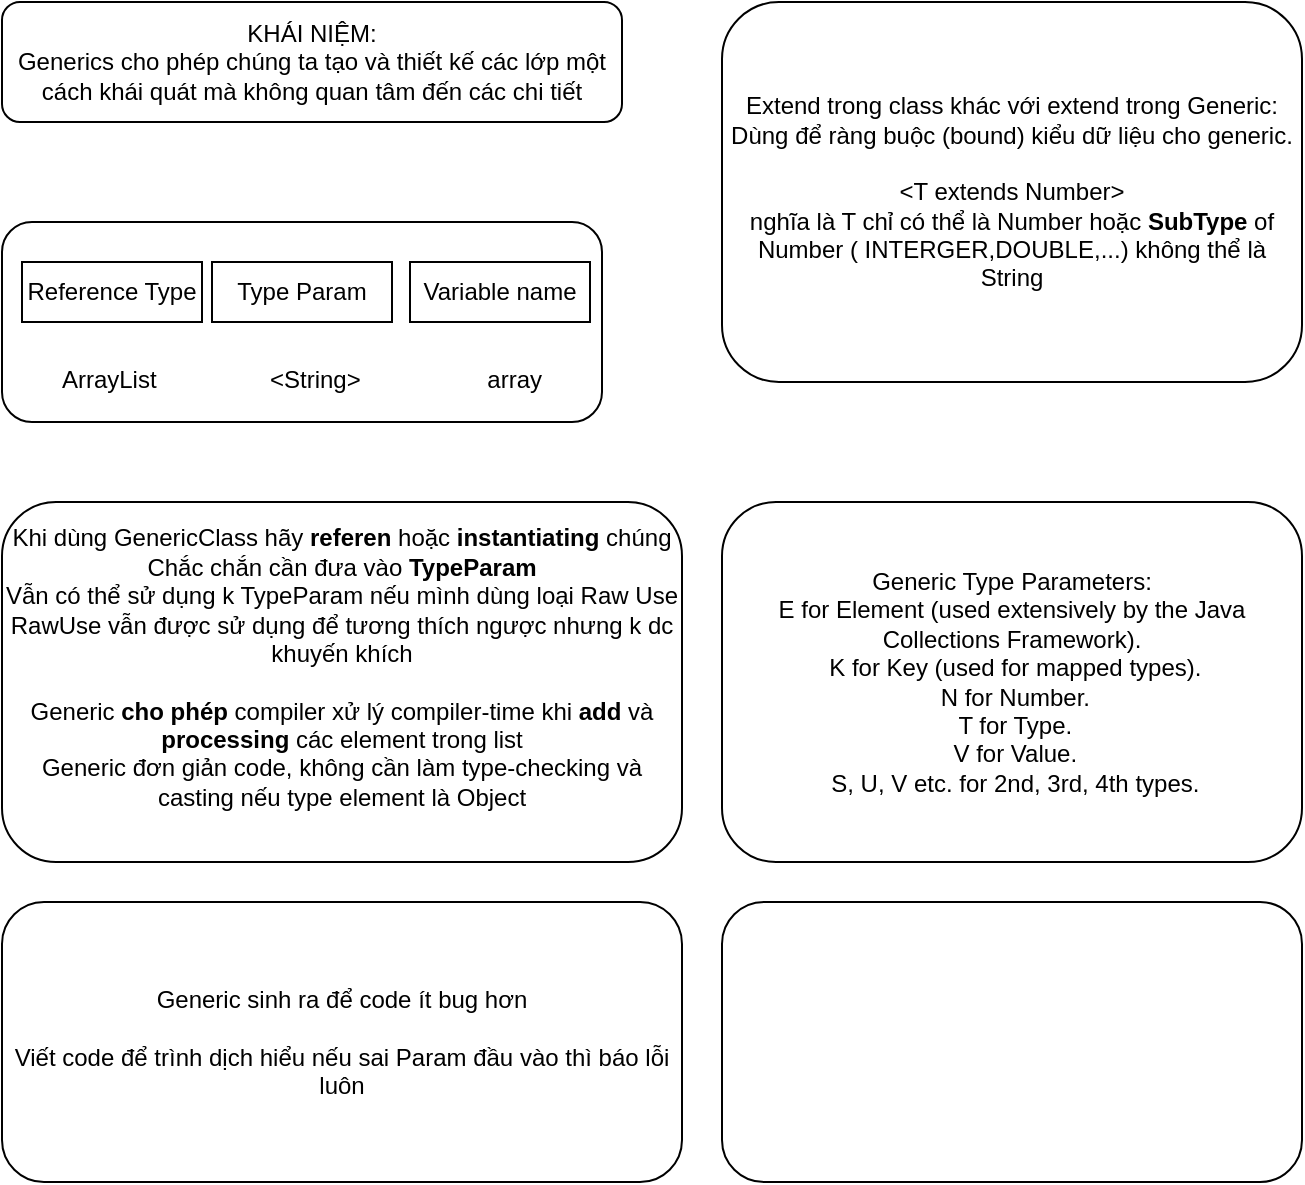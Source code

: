 <mxfile version="26.1.1">
  <diagram name="Trang-1" id="MaiOaVZe3k6xda-8tbNi">
    <mxGraphModel dx="1050" dy="522" grid="1" gridSize="10" guides="1" tooltips="1" connect="1" arrows="1" fold="1" page="1" pageScale="1" pageWidth="827" pageHeight="1169" math="0" shadow="0">
      <root>
        <mxCell id="0" />
        <mxCell id="1" parent="0" />
        <mxCell id="OuauVcWsb8pG3Ekw7b19-1" value="&lt;div&gt;&lt;br&gt;&lt;/div&gt;&lt;div&gt;&lt;br&gt;&lt;/div&gt;&lt;div&gt;&lt;br&gt;&lt;/div&gt;&lt;div&gt;&lt;br&gt;&lt;/div&gt;ArrayList&amp;nbsp; &amp;nbsp; &amp;nbsp; &amp;nbsp; &amp;nbsp; &amp;nbsp; &amp;nbsp; &amp;nbsp; &amp;nbsp;&amp;lt;String&amp;gt;&amp;nbsp; &amp;nbsp; &amp;nbsp; &amp;nbsp; &amp;nbsp; &amp;nbsp; &amp;nbsp; &amp;nbsp; &amp;nbsp; &amp;nbsp;array" style="rounded=1;whiteSpace=wrap;html=1;" parent="1" vertex="1">
          <mxGeometry x="120" y="180" width="300" height="100" as="geometry" />
        </mxCell>
        <mxCell id="OuauVcWsb8pG3Ekw7b19-2" value="KHÁI NIỆM:&lt;div&gt;Generics cho phép chúng ta tạo và thiết kế các lớp một cách khái quát mà không quan tâm đến các chi tiết&lt;/div&gt;" style="rounded=1;whiteSpace=wrap;html=1;" parent="1" vertex="1">
          <mxGeometry x="120" y="70" width="310" height="60" as="geometry" />
        </mxCell>
        <mxCell id="OuauVcWsb8pG3Ekw7b19-3" value="Reference Type" style="rounded=0;whiteSpace=wrap;html=1;" parent="1" vertex="1">
          <mxGeometry x="130" y="200" width="90" height="30" as="geometry" />
        </mxCell>
        <mxCell id="OuauVcWsb8pG3Ekw7b19-4" value="Type Param" style="rounded=0;whiteSpace=wrap;html=1;" parent="1" vertex="1">
          <mxGeometry x="225" y="200" width="90" height="30" as="geometry" />
        </mxCell>
        <mxCell id="OuauVcWsb8pG3Ekw7b19-5" value="Variable name" style="rounded=0;whiteSpace=wrap;html=1;" parent="1" vertex="1">
          <mxGeometry x="324" y="200" width="90" height="30" as="geometry" />
        </mxCell>
        <mxCell id="yvQne2tbyCdjYwG2JzVH-1" value="Khi dùng GenericClass hãy &lt;b&gt;referen &lt;/b&gt;hoặc &lt;b&gt;instantiating &lt;/b&gt;chúng&lt;br&gt;Chắc chắn cần đưa vào &lt;b&gt;TypeParam&lt;/b&gt;&lt;br&gt;Vẫn có thể sử dụng k TypeParam nếu mình dùng loại Raw Use&lt;div&gt;RawUse vẫn được sử dụng để tương thích ngược nhưng k dc khuyến khích&lt;/div&gt;&lt;div&gt;&lt;br&gt;&lt;/div&gt;&lt;div&gt;Generic &lt;b&gt;cho phép&lt;/b&gt; compiler xử lý compiler-time khi &lt;b&gt;add&lt;/b&gt; và &lt;b&gt;processing&lt;/b&gt; các element trong list&lt;/div&gt;&lt;div&gt;Generic đơn giản code, không cần làm type-checking và casting nếu type element là Object&lt;br&gt;&lt;br&gt;&lt;/div&gt;" style="rounded=1;whiteSpace=wrap;html=1;" parent="1" vertex="1">
          <mxGeometry x="120" y="320" width="340" height="180" as="geometry" />
        </mxCell>
        <mxCell id="yvQne2tbyCdjYwG2JzVH-2" value="Extend trong class khác với extend trong Generic:&lt;br&gt;&lt;div&gt;Dùng để ràng buộc (bound) kiểu dữ liệu cho generic.&lt;/div&gt;&lt;div&gt;&lt;br&gt;&lt;/div&gt;&lt;div&gt;&amp;lt;T extends Number&amp;gt;&lt;/div&gt;&lt;div&gt;nghĩa là T chỉ có thể là Number hoặc &lt;b&gt;SubType&lt;/b&gt;&amp;nbsp;of Number ( INTERGER,DOUBLE,...) không thể là String&lt;/div&gt;" style="rounded=1;whiteSpace=wrap;html=1;" parent="1" vertex="1">
          <mxGeometry x="480" y="70" width="290" height="190" as="geometry" />
        </mxCell>
        <mxCell id="yvQne2tbyCdjYwG2JzVH-4" value="Generic Type Parameters:&lt;div&gt;E for Element (used extensively by the Java Collections Framework).&lt;/div&gt;&lt;div&gt;&amp;nbsp;K for Key (used for mapped types).&lt;/div&gt;&lt;div&gt;&amp;nbsp;N for Number.&lt;/div&gt;&lt;div&gt;&amp;nbsp;T for Type.&lt;/div&gt;&lt;div&gt;&amp;nbsp;V for Value.&lt;/div&gt;&lt;div&gt;&amp;nbsp;S, U, V etc. for 2nd, 3rd, 4th types.&lt;/div&gt;" style="rounded=1;whiteSpace=wrap;html=1;" parent="1" vertex="1">
          <mxGeometry x="480" y="320" width="290" height="180" as="geometry" />
        </mxCell>
        <mxCell id="fgEmCTeQ4Telesknkdlv-1" value="Generic sinh ra để code ít bug hơn&lt;div&gt;&lt;br&gt;&lt;/div&gt;&lt;div&gt;Viết code để trình dịch hiểu nếu sai Param đầu vào thì báo lỗi luôn&lt;/div&gt;" style="rounded=1;whiteSpace=wrap;html=1;" parent="1" vertex="1">
          <mxGeometry x="120" y="520" width="340" height="140" as="geometry" />
        </mxCell>
        <mxCell id="TJsnklqEOLXW3M6epRM4-1" value="" style="rounded=1;whiteSpace=wrap;html=1;" vertex="1" parent="1">
          <mxGeometry x="480" y="520" width="290" height="140" as="geometry" />
        </mxCell>
      </root>
    </mxGraphModel>
  </diagram>
</mxfile>
